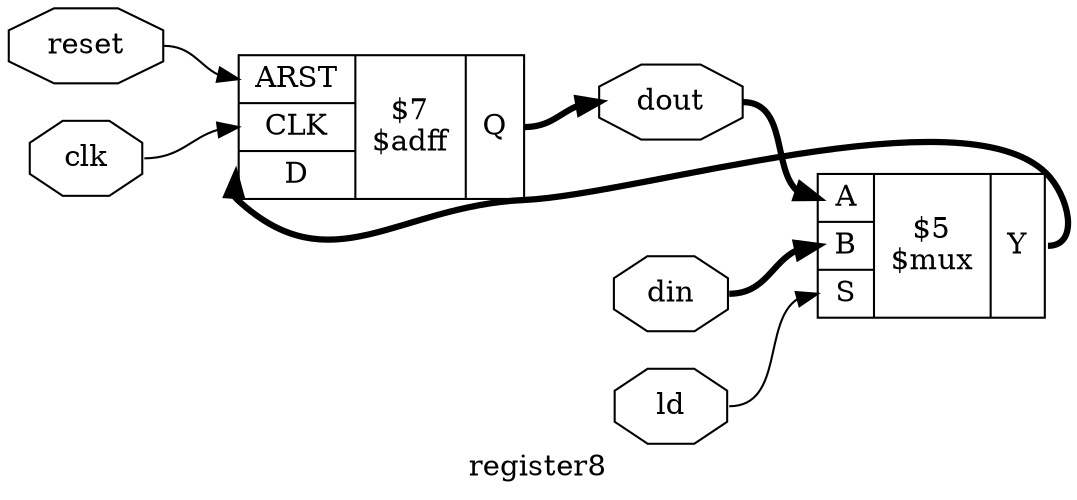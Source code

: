 digraph "register8" {
label="register8";
rankdir="LR";
remincross=true;
n3 [ shape=octagon, label="clk", color="black", fontcolor="black" ];
n4 [ shape=octagon, label="din", color="black", fontcolor="black" ];
n5 [ shape=octagon, label="dout", color="black", fontcolor="black" ];
n6 [ shape=octagon, label="ld", color="black", fontcolor="black" ];
n7 [ shape=octagon, label="reset", color="black", fontcolor="black" ];
c12 [ shape=record, label="{{<p8> ARST|<p9> CLK|<p10> D}|$7\n$adff|{<p11> Q}}" ];
c17 [ shape=record, label="{{<p13> A|<p14> B|<p15> S}|$5\n$mux|{<p16> Y}}" ];
c17:p16:e -> c12:p10:w [color="black", style="setlinewidth(3)", label=""];
n3:e -> c12:p9:w [color="black", label=""];
n4:e -> c17:p14:w [color="black", style="setlinewidth(3)", label=""];
c12:p11:e -> n5:w [color="black", style="setlinewidth(3)", label=""];
n5:e -> c17:p13:w [color="black", style="setlinewidth(3)", label=""];
n6:e -> c17:p15:w [color="black", label=""];
n7:e -> c12:p8:w [color="black", label=""];
}
